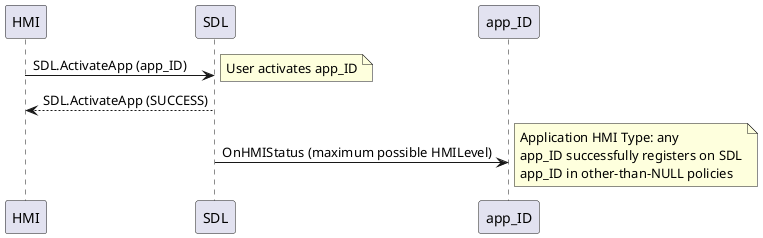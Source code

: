 @startuml
HMI -> SDL: SDL.ActivateApp (app_ID)
note right: User activates app_ID
SDL ---> HMI: SDL.ActivateApp (SUCCESS)  
SDL -> app_ID: OnHMIStatus (maximum possible HMILevel)
note right
	Application HMI Type: any 
	app_ID successfully registers on SDL
	app_ID in other-than-NULL policies
end note
@enduml
